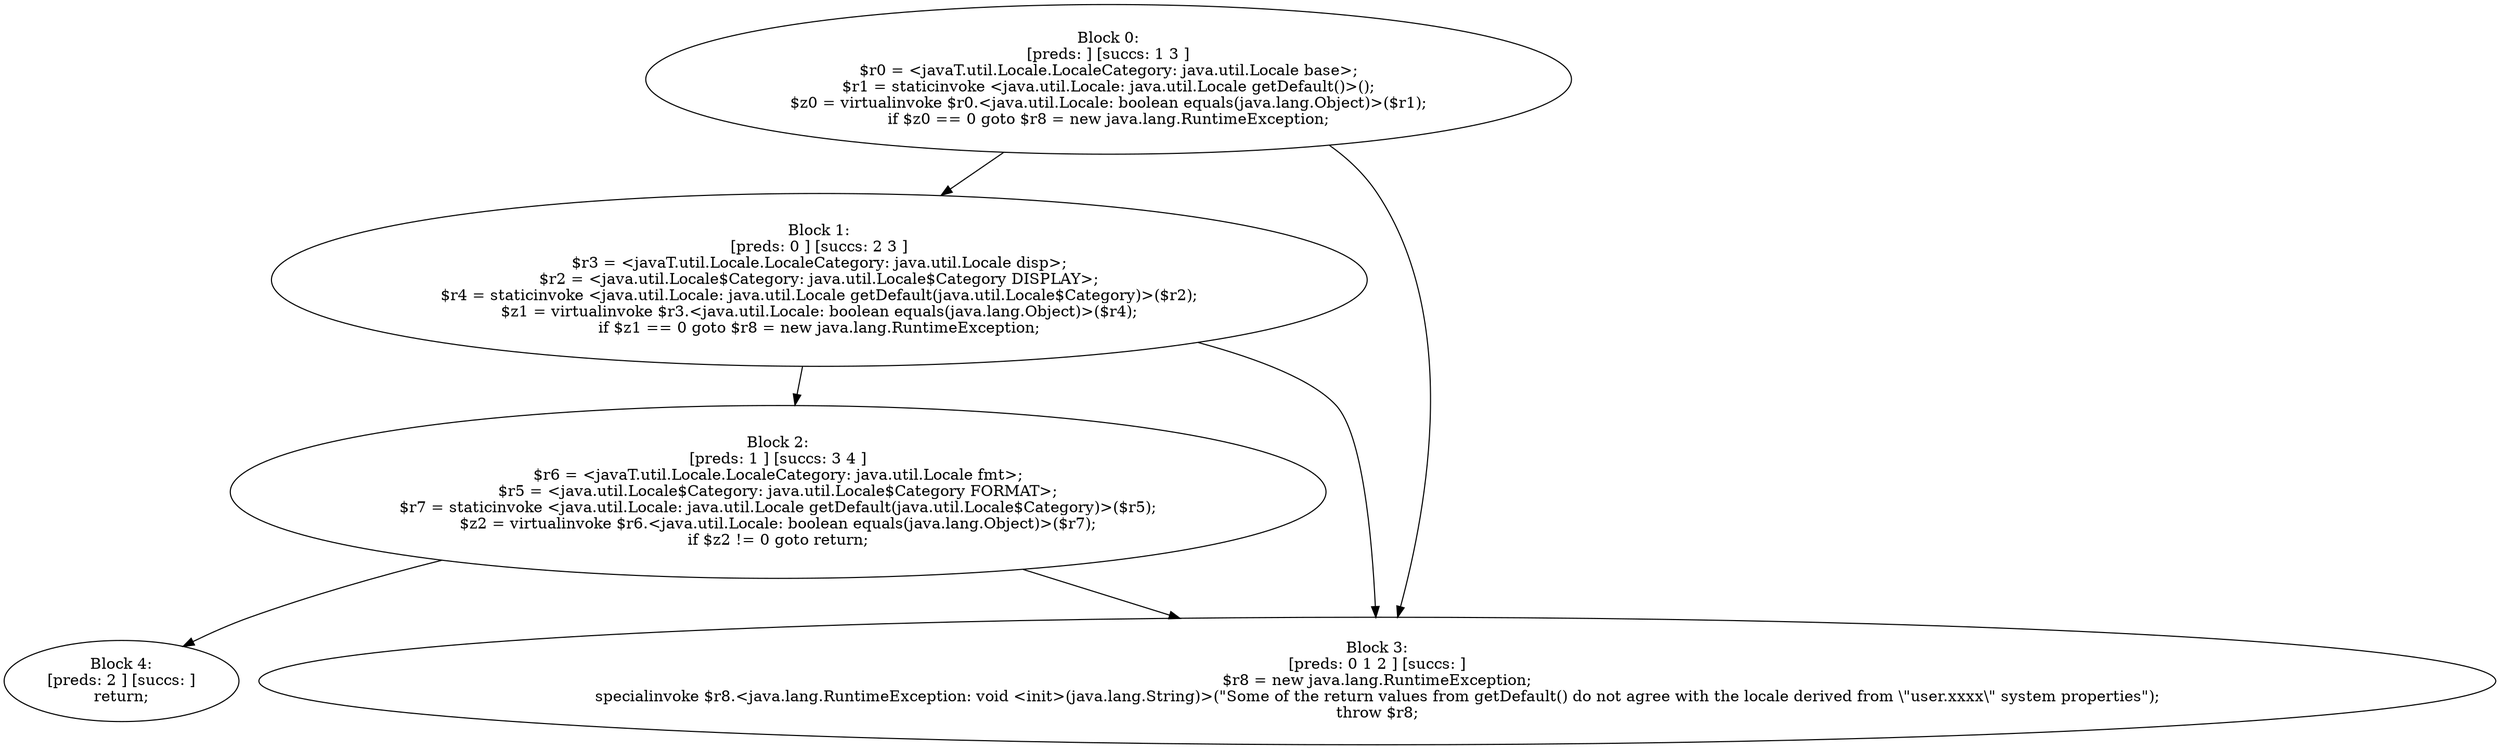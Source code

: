 digraph "unitGraph" {
    "Block 0:
[preds: ] [succs: 1 3 ]
$r0 = <javaT.util.Locale.LocaleCategory: java.util.Locale base>;
$r1 = staticinvoke <java.util.Locale: java.util.Locale getDefault()>();
$z0 = virtualinvoke $r0.<java.util.Locale: boolean equals(java.lang.Object)>($r1);
if $z0 == 0 goto $r8 = new java.lang.RuntimeException;
"
    "Block 1:
[preds: 0 ] [succs: 2 3 ]
$r3 = <javaT.util.Locale.LocaleCategory: java.util.Locale disp>;
$r2 = <java.util.Locale$Category: java.util.Locale$Category DISPLAY>;
$r4 = staticinvoke <java.util.Locale: java.util.Locale getDefault(java.util.Locale$Category)>($r2);
$z1 = virtualinvoke $r3.<java.util.Locale: boolean equals(java.lang.Object)>($r4);
if $z1 == 0 goto $r8 = new java.lang.RuntimeException;
"
    "Block 2:
[preds: 1 ] [succs: 3 4 ]
$r6 = <javaT.util.Locale.LocaleCategory: java.util.Locale fmt>;
$r5 = <java.util.Locale$Category: java.util.Locale$Category FORMAT>;
$r7 = staticinvoke <java.util.Locale: java.util.Locale getDefault(java.util.Locale$Category)>($r5);
$z2 = virtualinvoke $r6.<java.util.Locale: boolean equals(java.lang.Object)>($r7);
if $z2 != 0 goto return;
"
    "Block 3:
[preds: 0 1 2 ] [succs: ]
$r8 = new java.lang.RuntimeException;
specialinvoke $r8.<java.lang.RuntimeException: void <init>(java.lang.String)>(\"Some of the return values from getDefault() do not agree with the locale derived from \\\"user.xxxx\\\" system properties\");
throw $r8;
"
    "Block 4:
[preds: 2 ] [succs: ]
return;
"
    "Block 0:
[preds: ] [succs: 1 3 ]
$r0 = <javaT.util.Locale.LocaleCategory: java.util.Locale base>;
$r1 = staticinvoke <java.util.Locale: java.util.Locale getDefault()>();
$z0 = virtualinvoke $r0.<java.util.Locale: boolean equals(java.lang.Object)>($r1);
if $z0 == 0 goto $r8 = new java.lang.RuntimeException;
"->"Block 1:
[preds: 0 ] [succs: 2 3 ]
$r3 = <javaT.util.Locale.LocaleCategory: java.util.Locale disp>;
$r2 = <java.util.Locale$Category: java.util.Locale$Category DISPLAY>;
$r4 = staticinvoke <java.util.Locale: java.util.Locale getDefault(java.util.Locale$Category)>($r2);
$z1 = virtualinvoke $r3.<java.util.Locale: boolean equals(java.lang.Object)>($r4);
if $z1 == 0 goto $r8 = new java.lang.RuntimeException;
";
    "Block 0:
[preds: ] [succs: 1 3 ]
$r0 = <javaT.util.Locale.LocaleCategory: java.util.Locale base>;
$r1 = staticinvoke <java.util.Locale: java.util.Locale getDefault()>();
$z0 = virtualinvoke $r0.<java.util.Locale: boolean equals(java.lang.Object)>($r1);
if $z0 == 0 goto $r8 = new java.lang.RuntimeException;
"->"Block 3:
[preds: 0 1 2 ] [succs: ]
$r8 = new java.lang.RuntimeException;
specialinvoke $r8.<java.lang.RuntimeException: void <init>(java.lang.String)>(\"Some of the return values from getDefault() do not agree with the locale derived from \\\"user.xxxx\\\" system properties\");
throw $r8;
";
    "Block 1:
[preds: 0 ] [succs: 2 3 ]
$r3 = <javaT.util.Locale.LocaleCategory: java.util.Locale disp>;
$r2 = <java.util.Locale$Category: java.util.Locale$Category DISPLAY>;
$r4 = staticinvoke <java.util.Locale: java.util.Locale getDefault(java.util.Locale$Category)>($r2);
$z1 = virtualinvoke $r3.<java.util.Locale: boolean equals(java.lang.Object)>($r4);
if $z1 == 0 goto $r8 = new java.lang.RuntimeException;
"->"Block 2:
[preds: 1 ] [succs: 3 4 ]
$r6 = <javaT.util.Locale.LocaleCategory: java.util.Locale fmt>;
$r5 = <java.util.Locale$Category: java.util.Locale$Category FORMAT>;
$r7 = staticinvoke <java.util.Locale: java.util.Locale getDefault(java.util.Locale$Category)>($r5);
$z2 = virtualinvoke $r6.<java.util.Locale: boolean equals(java.lang.Object)>($r7);
if $z2 != 0 goto return;
";
    "Block 1:
[preds: 0 ] [succs: 2 3 ]
$r3 = <javaT.util.Locale.LocaleCategory: java.util.Locale disp>;
$r2 = <java.util.Locale$Category: java.util.Locale$Category DISPLAY>;
$r4 = staticinvoke <java.util.Locale: java.util.Locale getDefault(java.util.Locale$Category)>($r2);
$z1 = virtualinvoke $r3.<java.util.Locale: boolean equals(java.lang.Object)>($r4);
if $z1 == 0 goto $r8 = new java.lang.RuntimeException;
"->"Block 3:
[preds: 0 1 2 ] [succs: ]
$r8 = new java.lang.RuntimeException;
specialinvoke $r8.<java.lang.RuntimeException: void <init>(java.lang.String)>(\"Some of the return values from getDefault() do not agree with the locale derived from \\\"user.xxxx\\\" system properties\");
throw $r8;
";
    "Block 2:
[preds: 1 ] [succs: 3 4 ]
$r6 = <javaT.util.Locale.LocaleCategory: java.util.Locale fmt>;
$r5 = <java.util.Locale$Category: java.util.Locale$Category FORMAT>;
$r7 = staticinvoke <java.util.Locale: java.util.Locale getDefault(java.util.Locale$Category)>($r5);
$z2 = virtualinvoke $r6.<java.util.Locale: boolean equals(java.lang.Object)>($r7);
if $z2 != 0 goto return;
"->"Block 3:
[preds: 0 1 2 ] [succs: ]
$r8 = new java.lang.RuntimeException;
specialinvoke $r8.<java.lang.RuntimeException: void <init>(java.lang.String)>(\"Some of the return values from getDefault() do not agree with the locale derived from \\\"user.xxxx\\\" system properties\");
throw $r8;
";
    "Block 2:
[preds: 1 ] [succs: 3 4 ]
$r6 = <javaT.util.Locale.LocaleCategory: java.util.Locale fmt>;
$r5 = <java.util.Locale$Category: java.util.Locale$Category FORMAT>;
$r7 = staticinvoke <java.util.Locale: java.util.Locale getDefault(java.util.Locale$Category)>($r5);
$z2 = virtualinvoke $r6.<java.util.Locale: boolean equals(java.lang.Object)>($r7);
if $z2 != 0 goto return;
"->"Block 4:
[preds: 2 ] [succs: ]
return;
";
}
